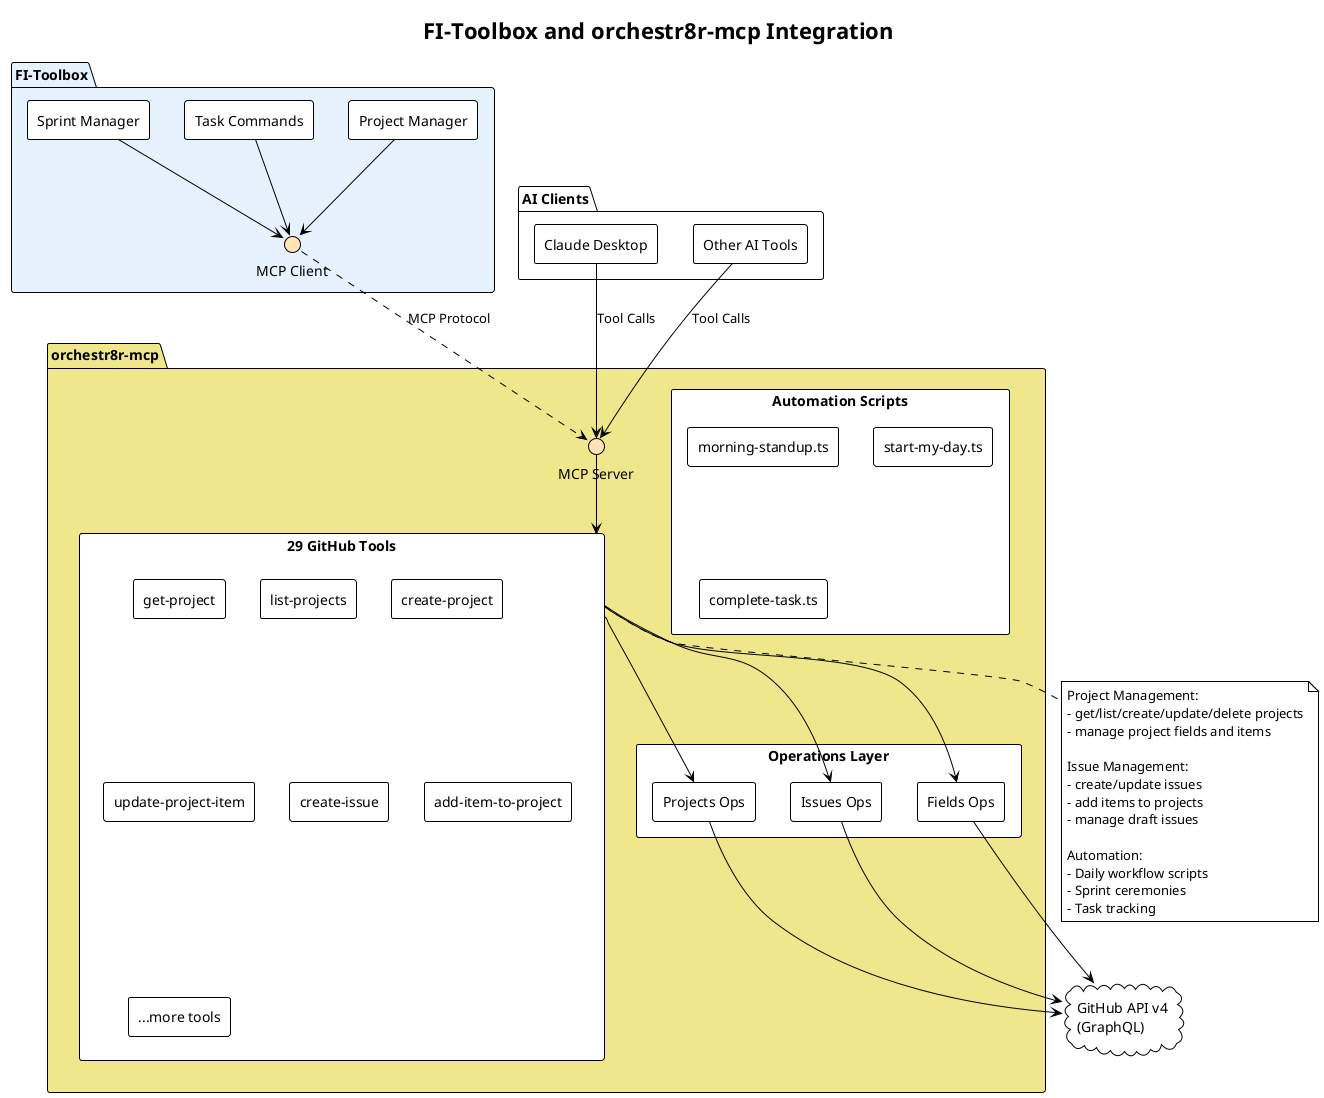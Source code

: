@startuml mcp-integration
!theme plain
title FI-Toolbox and orchestr8r-mcp Integration

skinparam componentStyle rectangle
skinparam interfaceBackgroundColor #FFE4B5

package "FI-Toolbox" #E6F3FF {
  [Project Manager] as PM
  [Task Commands] as Tasks
  [Sprint Manager] as Sprint
  
  interface "MCP Client" as MCPClient
}

package "orchestr8r-mcp" #F0E68C {
  interface "MCP Server" as MCPServer
  
  component "29 GitHub Tools" as Tools {
    [get-project]
    [list-projects]
    [create-project]
    [update-project-item]
    [create-issue]
    [add-item-to-project]
    [...more tools]
  }
  
  component "Operations Layer" {
    [Projects Ops] as ProjOps
    [Issues Ops] as IssueOps
    [Fields Ops] as FieldOps
  }
  
  component "Automation Scripts" {
    [morning-standup.ts]
    [start-my-day.ts]
    [complete-task.ts]
  }
}

cloud "GitHub API v4\n(GraphQL)" as GitHub

package "AI Clients" {
  [Claude Desktop] as Claude
  [Other AI Tools] as OtherAI
}

' Connections
PM --> MCPClient
Tasks --> MCPClient
Sprint --> MCPClient

MCPClient ..> MCPServer : MCP Protocol

MCPServer --> Tools
Tools --> ProjOps
Tools --> IssueOps
Tools --> FieldOps

ProjOps --> GitHub
IssueOps --> GitHub
FieldOps --> GitHub

Claude --> MCPServer : Tool Calls
OtherAI --> MCPServer : Tool Calls

note bottom of Tools
  Project Management:
  - get/list/create/update/delete projects
  - manage project fields and items
  
  Issue Management:
  - create/update issues
  - add items to projects
  - manage draft issues
  
  Automation:
  - Daily workflow scripts
  - Sprint ceremonies
  - Task tracking
end note

@enduml